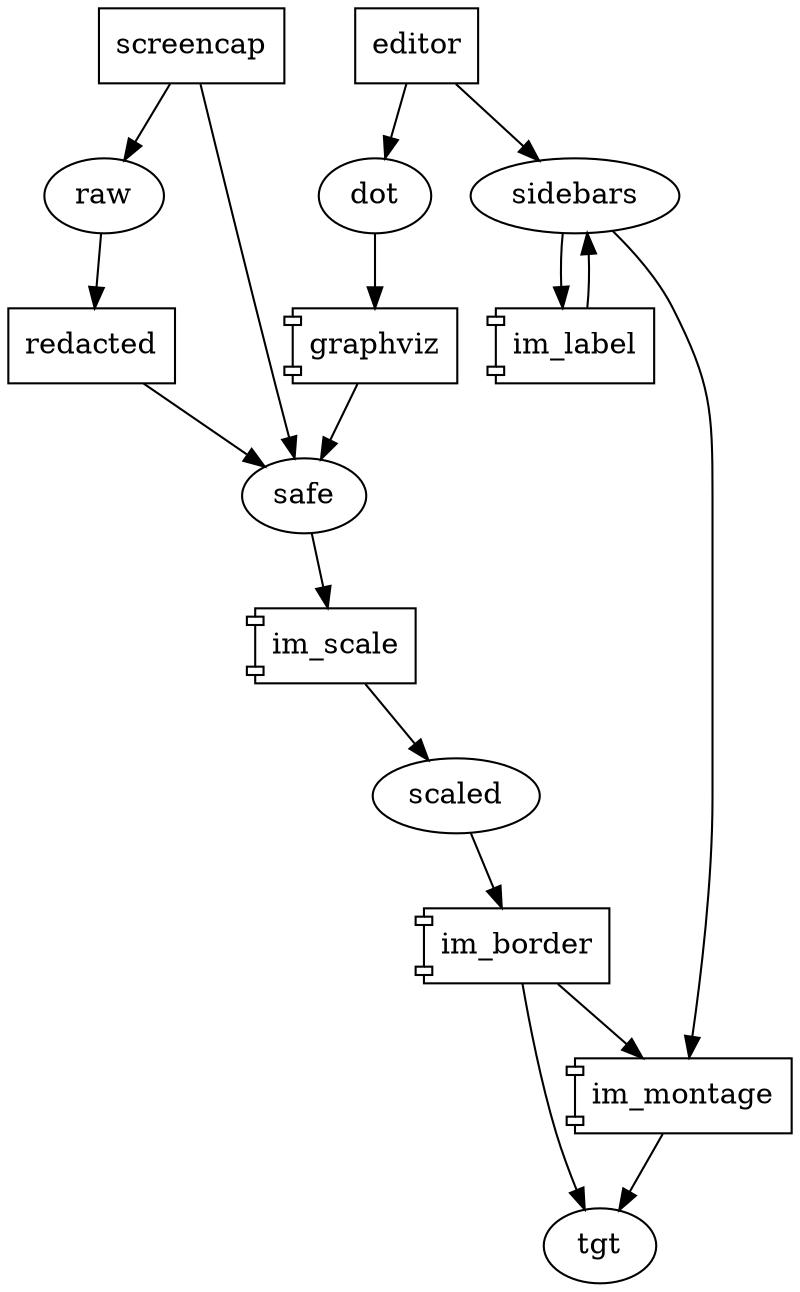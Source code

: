 # how graphics are processed
digraph{
  node[shape=rect]
   screencap editor redacted  
  node[shape=component]
    graphviz
    im_label
    im_scale
    im_border
    im_montage
  node [shape=ellipse]
  editor->{dot,sidebars}
  sidebars->im_label->sidebars
  screencap->{raw,safe}
  dot->graphviz->safe
  {sidebars,im_border}->im_montage
  raw->redacted->safe
  {safe}->im_scale->scaled->im_border
  {im_border,im_montage}->tgt


}